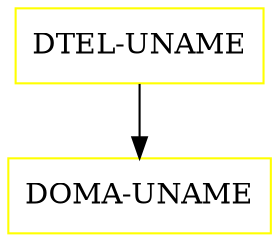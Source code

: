digraph G {
  "DTEL-UNAME" [shape=box,color=yellow];
  "DOMA-UNAME" [shape=box,color=yellow,URL="./DOMA_UNAME.html"];
  "DTEL-UNAME" -> "DOMA-UNAME";
}
